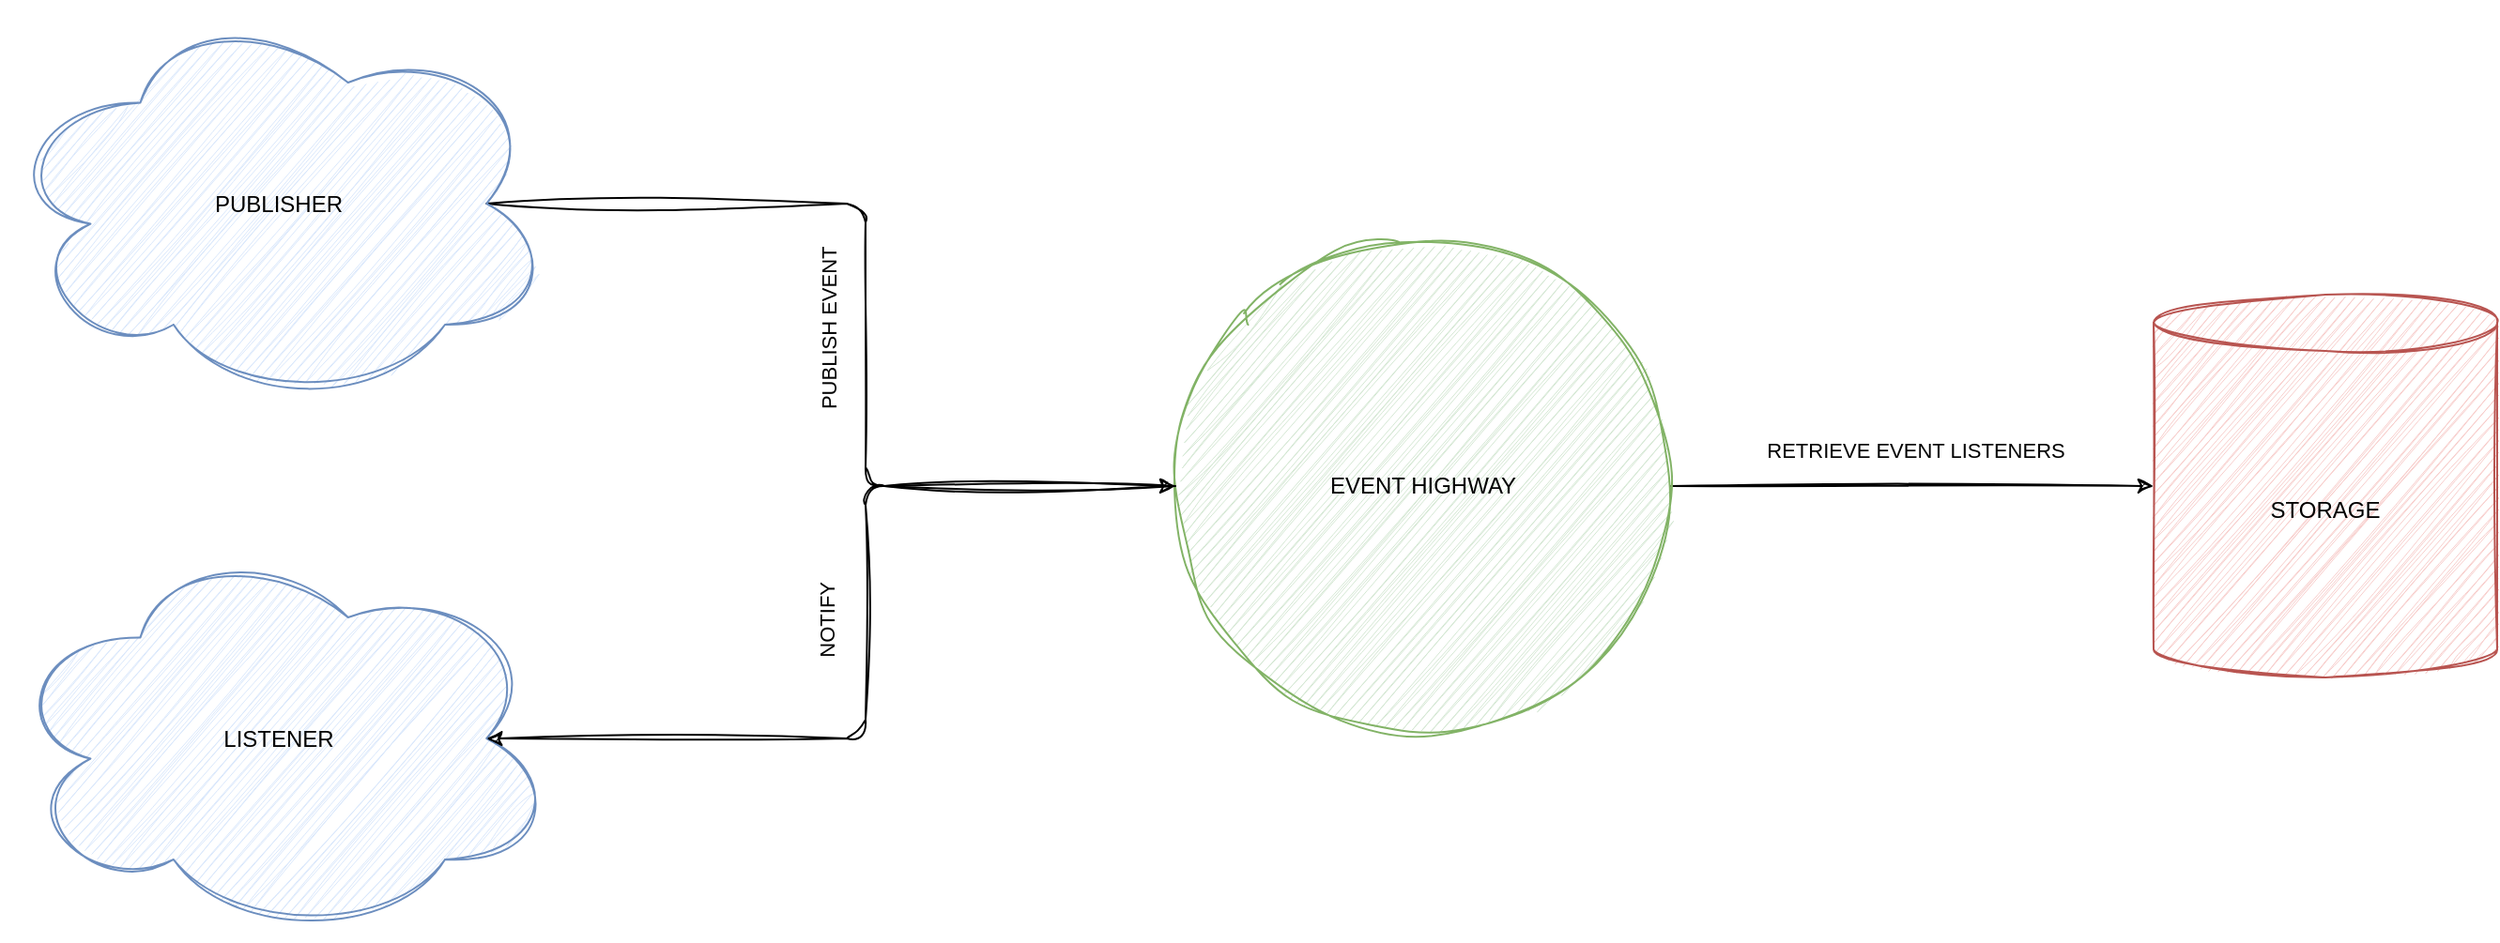 <mxfile version="24.8.3" pages="4">
  <diagram name="HLA" id="XxC78WRN62zS0wCRnzkr">
    <mxGraphModel dx="1624" dy="346" grid="0" gridSize="10" guides="1" tooltips="1" connect="1" arrows="1" fold="1" page="0" pageScale="1" pageWidth="1100" pageHeight="850" math="0" shadow="0">
      <root>
        <mxCell id="0" />
        <mxCell id="1" parent="0" />
        <mxCell id="8EI1_srN0An6A3IgLa9l-3" style="edgeStyle=orthogonalEdgeStyle;rounded=1;orthogonalLoop=1;jettySize=auto;html=1;entryX=0;entryY=0.5;entryDx=0;entryDy=0;exitX=0.875;exitY=0.5;exitDx=0;exitDy=0;exitPerimeter=0;sketch=1;curveFitting=1;jiggle=2;" edge="1" parent="1" source="8EI1_srN0An6A3IgLa9l-1" target="8EI1_srN0An6A3IgLa9l-2">
          <mxGeometry relative="1" as="geometry" />
        </mxCell>
        <mxCell id="8EI1_srN0An6A3IgLa9l-8" value="PUBLISH EVENT" style="edgeLabel;html=1;align=center;verticalAlign=middle;resizable=0;points=[];rotation=-90;sketch=1;curveFitting=1;jiggle=2;rounded=1;" vertex="1" connectable="0" parent="8EI1_srN0An6A3IgLa9l-3">
          <mxGeometry x="-0.031" y="1" relative="1" as="geometry">
            <mxPoint x="-21" y="18" as="offset" />
          </mxGeometry>
        </mxCell>
        <mxCell id="8EI1_srN0An6A3IgLa9l-9" value="NOTIFY&amp;nbsp;" style="edgeLabel;html=1;align=center;verticalAlign=middle;resizable=0;points=[];rotation=-90;sketch=1;curveFitting=1;jiggle=2;rounded=1;" vertex="1" connectable="0" parent="8EI1_srN0An6A3IgLa9l-3">
          <mxGeometry x="-0.031" y="1" relative="1" as="geometry">
            <mxPoint x="-22" y="172" as="offset" />
          </mxGeometry>
        </mxCell>
        <mxCell id="8EI1_srN0An6A3IgLa9l-1" value="PUBLISHER" style="ellipse;shape=cloud;whiteSpace=wrap;html=1;sketch=1;curveFitting=1;jiggle=2;rounded=1;fillColor=#dae8fc;strokeColor=#6c8ebf;" vertex="1" parent="1">
          <mxGeometry x="114" y="504" width="295" height="215" as="geometry" />
        </mxCell>
        <mxCell id="8EI1_srN0An6A3IgLa9l-5" style="edgeStyle=orthogonalEdgeStyle;rounded=1;orthogonalLoop=1;jettySize=auto;html=1;sketch=1;curveFitting=1;jiggle=2;" edge="1" parent="1" source="8EI1_srN0An6A3IgLa9l-2" target="8EI1_srN0An6A3IgLa9l-4">
          <mxGeometry relative="1" as="geometry" />
        </mxCell>
        <mxCell id="8EI1_srN0An6A3IgLa9l-10" value="RETRIEVE EVENT LISTENERS" style="edgeLabel;html=1;align=center;verticalAlign=middle;resizable=0;points=[];sketch=1;curveFitting=1;jiggle=2;rounded=1;" vertex="1" connectable="0" parent="8EI1_srN0An6A3IgLa9l-5">
          <mxGeometry x="-0.195" y="-1" relative="1" as="geometry">
            <mxPoint x="26" y="-20" as="offset" />
          </mxGeometry>
        </mxCell>
        <mxCell id="8EI1_srN0An6A3IgLa9l-2" value="EVENT HIGHWAY" style="ellipse;whiteSpace=wrap;html=1;aspect=fixed;sketch=1;curveFitting=1;jiggle=2;rounded=1;fillColor=#d5e8d4;strokeColor=#82b366;" vertex="1" parent="1">
          <mxGeometry x="739" y="630" width="264" height="264" as="geometry" />
        </mxCell>
        <mxCell id="8EI1_srN0An6A3IgLa9l-4" value="STORAGE" style="shape=cylinder3;whiteSpace=wrap;html=1;boundedLbl=1;backgroundOutline=1;size=15;sketch=1;curveFitting=1;jiggle=2;rounded=1;fillColor=#f8cecc;strokeColor=#b85450;" vertex="1" parent="1">
          <mxGeometry x="1260" y="660" width="183" height="204" as="geometry" />
        </mxCell>
        <mxCell id="8EI1_srN0An6A3IgLa9l-6" value="LISTENER" style="ellipse;shape=cloud;whiteSpace=wrap;html=1;sketch=1;curveFitting=1;jiggle=2;rounded=1;fillColor=#dae8fc;strokeColor=#6c8ebf;" vertex="1" parent="1">
          <mxGeometry x="114" y="789" width="295" height="215" as="geometry" />
        </mxCell>
        <mxCell id="8EI1_srN0An6A3IgLa9l-7" style="edgeStyle=orthogonalEdgeStyle;rounded=1;orthogonalLoop=1;jettySize=auto;html=1;entryX=0.875;entryY=0.5;entryDx=0;entryDy=0;entryPerimeter=0;sketch=1;curveFitting=1;jiggle=2;" edge="1" parent="1" source="8EI1_srN0An6A3IgLa9l-2" target="8EI1_srN0An6A3IgLa9l-6">
          <mxGeometry relative="1" as="geometry" />
        </mxCell>
      </root>
    </mxGraphModel>
  </diagram>
  <diagram id="oG1xivvDVFtKkFxh7Glt" name="Event Address Registrations">
    <mxGraphModel dx="1254" dy="497" grid="0" gridSize="10" guides="1" tooltips="1" connect="1" arrows="1" fold="1" page="0" pageScale="1" pageWidth="850" pageHeight="1100" math="0" shadow="0">
      <root>
        <mxCell id="0" />
        <mxCell id="1" parent="0" />
        <mxCell id="uBmHBFgnhV3q597knvi8-1" style="edgeStyle=orthogonalEdgeStyle;rounded=0;orthogonalLoop=1;jettySize=auto;html=1;entryX=0;entryY=0.5;entryDx=0;entryDy=0;sketch=1;curveFitting=1;jiggle=2;" edge="1" parent="1" source="uBmHBFgnhV3q597knvi8-2" target="uBmHBFgnhV3q597knvi8-4">
          <mxGeometry relative="1" as="geometry" />
        </mxCell>
        <mxCell id="uBmHBFgnhV3q597knvi8-2" value="Event Address Registration&lt;div&gt;Client&lt;/div&gt;" style="rounded=0;whiteSpace=wrap;html=1;sketch=1;curveFitting=1;jiggle=2;" vertex="1" parent="1">
          <mxGeometry x="-14" y="124" width="196" height="71" as="geometry" />
        </mxCell>
        <mxCell id="uBmHBFgnhV3q597knvi8-3" style="edgeStyle=orthogonalEdgeStyle;rounded=0;orthogonalLoop=1;jettySize=auto;html=1;sketch=1;curveFitting=1;jiggle=2;" edge="1" parent="1" source="uBmHBFgnhV3q597knvi8-4" target="uBmHBFgnhV3q597knvi8-6">
          <mxGeometry relative="1" as="geometry" />
        </mxCell>
        <mxCell id="uBmHBFgnhV3q597knvi8-4" value="Event Address Registration&lt;div&gt;Service&lt;/div&gt;" style="rounded=0;whiteSpace=wrap;html=1;sketch=1;curveFitting=1;jiggle=2;" vertex="1" parent="1">
          <mxGeometry x="292" y="124" width="196" height="71" as="geometry" />
        </mxCell>
        <mxCell id="uBmHBFgnhV3q597knvi8-5" style="edgeStyle=orthogonalEdgeStyle;rounded=0;orthogonalLoop=1;jettySize=auto;html=1;sketch=1;curveFitting=1;jiggle=2;" edge="1" parent="1" source="uBmHBFgnhV3q597knvi8-6" target="uBmHBFgnhV3q597knvi8-7">
          <mxGeometry relative="1" as="geometry">
            <mxPoint x="857" y="159.5" as="targetPoint" />
          </mxGeometry>
        </mxCell>
        <mxCell id="uBmHBFgnhV3q597knvi8-6" value="Event Address Registration&lt;br&gt;Storage Broker" style="rounded=0;whiteSpace=wrap;html=1;sketch=1;curveFitting=1;jiggle=2;" vertex="1" parent="1">
          <mxGeometry x="596" y="124" width="196" height="71" as="geometry" />
        </mxCell>
        <mxCell id="uBmHBFgnhV3q597knvi8-7" value="DB" style="shape=cylinder3;whiteSpace=wrap;html=1;boundedLbl=1;backgroundOutline=1;size=15;sketch=1;curveFitting=1;jiggle=2;" vertex="1" parent="1">
          <mxGeometry x="887" y="115.5" width="65" height="88" as="geometry" />
        </mxCell>
      </root>
    </mxGraphModel>
  </diagram>
  <diagram id="uXb4wuRInLPchlIGoCAI" name="Event Listener Registrations">
    <mxGraphModel dx="1521" dy="653" grid="0" gridSize="10" guides="1" tooltips="1" connect="1" arrows="1" fold="1" page="0" pageScale="1" pageWidth="850" pageHeight="1100" math="0" shadow="0">
      <root>
        <mxCell id="0" />
        <mxCell id="1" parent="0" />
        <mxCell id="tuz1qDJ2ovgHrOcDyrsE-1" style="edgeStyle=orthogonalEdgeStyle;rounded=1;orthogonalLoop=1;jettySize=auto;html=1;sketch=1;curveFitting=1;jiggle=2;" edge="1" parent="1" source="tuz1qDJ2ovgHrOcDyrsE-2" target="tuz1qDJ2ovgHrOcDyrsE-4">
          <mxGeometry relative="1" as="geometry" />
        </mxCell>
        <mxCell id="tuz1qDJ2ovgHrOcDyrsE-2" value="Event Listener Registration&lt;div&gt;Client&lt;/div&gt;" style="rounded=1;whiteSpace=wrap;html=1;sketch=1;curveFitting=1;jiggle=2;" vertex="1" parent="1">
          <mxGeometry x="-134" y="122.5" width="196" height="71" as="geometry" />
        </mxCell>
        <mxCell id="tuz1qDJ2ovgHrOcDyrsE-3" style="edgeStyle=orthogonalEdgeStyle;rounded=1;orthogonalLoop=1;jettySize=auto;html=1;sketch=1;curveFitting=1;jiggle=2;" edge="1" parent="1" source="tuz1qDJ2ovgHrOcDyrsE-4" target="tuz1qDJ2ovgHrOcDyrsE-5">
          <mxGeometry relative="1" as="geometry" />
        </mxCell>
        <mxCell id="tuz1qDJ2ovgHrOcDyrsE-4" value="Event Listener Registration&lt;div&gt;Service&lt;/div&gt;" style="rounded=1;whiteSpace=wrap;html=1;sketch=1;curveFitting=1;jiggle=2;" vertex="1" parent="1">
          <mxGeometry x="173" y="122.5" width="196" height="71" as="geometry" />
        </mxCell>
        <mxCell id="tuz1qDJ2ovgHrOcDyrsE-5" value="Event Listener Registration&lt;br&gt;Storage Broker" style="rounded=1;whiteSpace=wrap;html=1;sketch=1;curveFitting=1;jiggle=2;" vertex="1" parent="1">
          <mxGeometry x="477" y="122.5" width="196" height="71" as="geometry" />
        </mxCell>
        <mxCell id="tuz1qDJ2ovgHrOcDyrsE-6" style="edgeStyle=orthogonalEdgeStyle;rounded=1;orthogonalLoop=1;jettySize=auto;html=1;entryX=0;entryY=0.5;entryDx=0;entryDy=0;entryPerimeter=0;sketch=1;curveFitting=1;jiggle=2;" edge="1" parent="1" source="tuz1qDJ2ovgHrOcDyrsE-5" target="tuz1qDJ2ovgHrOcDyrsE-7">
          <mxGeometry relative="1" as="geometry">
            <mxPoint x="738" y="158" as="targetPoint" />
          </mxGeometry>
        </mxCell>
        <mxCell id="tuz1qDJ2ovgHrOcDyrsE-7" value="DB" style="shape=cylinder3;whiteSpace=wrap;html=1;boundedLbl=1;backgroundOutline=1;size=15;sketch=1;curveFitting=1;jiggle=2;rounded=1;" vertex="1" parent="1">
          <mxGeometry x="768" y="114" width="65" height="88" as="geometry" />
        </mxCell>
      </root>
    </mxGraphModel>
  </diagram>
  <diagram id="5xkqc2ulBoojXJ-fcWzD" name="Event Publishing">
    <mxGraphModel dx="2695" dy="870" grid="0" gridSize="10" guides="1" tooltips="1" connect="1" arrows="1" fold="1" page="0" pageScale="1" pageWidth="850" pageHeight="1100" math="0" shadow="0">
      <root>
        <mxCell id="0" />
        <mxCell id="1" parent="0" />
        <mxCell id="ia0nuqsjzbO07R-sSjLW-1" style="edgeStyle=orthogonalEdgeStyle;rounded=1;orthogonalLoop=1;jettySize=auto;html=1;sketch=1;curveFitting=1;jiggle=2;" edge="1" parent="1" source="ia0nuqsjzbO07R-sSjLW-2" target="ia0nuqsjzbO07R-sSjLW-5">
          <mxGeometry relative="1" as="geometry" />
        </mxCell>
        <mxCell id="ia0nuqsjzbO07R-sSjLW-2" value="Event Publishing Client" style="rounded=1;whiteSpace=wrap;html=1;sketch=1;curveFitting=1;jiggle=2;" vertex="1" parent="1">
          <mxGeometry x="-515" y="327.5" width="196" height="71" as="geometry" />
        </mxCell>
        <mxCell id="ia0nuqsjzbO07R-sSjLW-3" style="edgeStyle=orthogonalEdgeStyle;rounded=1;orthogonalLoop=1;jettySize=auto;html=1;entryX=0;entryY=0.5;entryDx=0;entryDy=0;sketch=1;curveFitting=1;jiggle=2;" edge="1" parent="1" source="ia0nuqsjzbO07R-sSjLW-5" target="ia0nuqsjzbO07R-sSjLW-16">
          <mxGeometry relative="1" as="geometry" />
        </mxCell>
        <mxCell id="ia0nuqsjzbO07R-sSjLW-4" style="edgeStyle=orthogonalEdgeStyle;rounded=1;orthogonalLoop=1;jettySize=auto;html=1;entryX=0;entryY=0.5;entryDx=0;entryDy=0;sketch=1;curveFitting=1;jiggle=2;" edge="1" parent="1" source="ia0nuqsjzbO07R-sSjLW-5" target="ia0nuqsjzbO07R-sSjLW-19">
          <mxGeometry relative="1" as="geometry" />
        </mxCell>
        <mxCell id="ia0nuqsjzbO07R-sSjLW-5" value="Event&lt;br&gt;Coordination Service" style="rounded=1;whiteSpace=wrap;html=1;sketch=1;curveFitting=1;jiggle=2;" vertex="1" parent="1">
          <mxGeometry x="-240" y="327.5" width="196" height="71" as="geometry" />
        </mxCell>
        <mxCell id="ia0nuqsjzbO07R-sSjLW-6" style="edgeStyle=orthogonalEdgeStyle;rounded=1;orthogonalLoop=1;jettySize=auto;html=1;sketch=1;curveFitting=1;jiggle=2;" edge="1" parent="1" source="ia0nuqsjzbO07R-sSjLW-7" target="ia0nuqsjzbO07R-sSjLW-23">
          <mxGeometry relative="1" as="geometry" />
        </mxCell>
        <mxCell id="ia0nuqsjzbO07R-sSjLW-7" value="Event Address Registeration&lt;br&gt;Service" style="rounded=1;whiteSpace=wrap;html=1;sketch=1;curveFitting=1;jiggle=2;" vertex="1" parent="1">
          <mxGeometry x="383" y="109" width="196" height="71" as="geometry" />
        </mxCell>
        <mxCell id="ia0nuqsjzbO07R-sSjLW-8" style="edgeStyle=orthogonalEdgeStyle;rounded=1;orthogonalLoop=1;jettySize=auto;html=1;sketch=1;curveFitting=1;jiggle=2;" edge="1" parent="1" source="ia0nuqsjzbO07R-sSjLW-9" target="ia0nuqsjzbO07R-sSjLW-24">
          <mxGeometry relative="1" as="geometry" />
        </mxCell>
        <mxCell id="ia0nuqsjzbO07R-sSjLW-9" value="Event Listener Registration&lt;br&gt;Service" style="rounded=1;whiteSpace=wrap;html=1;sketch=1;curveFitting=1;jiggle=2;" vertex="1" parent="1">
          <mxGeometry x="386" y="376.25" width="196" height="71" as="geometry" />
        </mxCell>
        <mxCell id="ia0nuqsjzbO07R-sSjLW-10" style="edgeStyle=orthogonalEdgeStyle;rounded=1;orthogonalLoop=1;jettySize=auto;html=1;sketch=1;curveFitting=1;jiggle=2;" edge="1" parent="1" source="ia0nuqsjzbO07R-sSjLW-11" target="ia0nuqsjzbO07R-sSjLW-30">
          <mxGeometry relative="1" as="geometry" />
        </mxCell>
        <mxCell id="ia0nuqsjzbO07R-sSjLW-11" value="Listener Event&lt;br&gt;Service" style="rounded=1;whiteSpace=wrap;html=1;sketch=1;curveFitting=1;jiggle=2;" vertex="1" parent="1">
          <mxGeometry x="385" y="623.88" width="196" height="71" as="geometry" />
        </mxCell>
        <mxCell id="ia0nuqsjzbO07R-sSjLW-14" style="edgeStyle=orthogonalEdgeStyle;rounded=1;orthogonalLoop=1;jettySize=auto;html=1;entryX=0;entryY=0.5;entryDx=0;entryDy=0;sketch=1;curveFitting=1;jiggle=2;" edge="1" parent="1" source="ia0nuqsjzbO07R-sSjLW-16" target="ia0nuqsjzbO07R-sSjLW-7">
          <mxGeometry relative="1" as="geometry" />
        </mxCell>
        <mxCell id="bdyUAi5mYZlLlgG6SYgJ-12" style="edgeStyle=orthogonalEdgeStyle;rounded=1;sketch=1;hachureGap=4;jiggle=2;curveFitting=1;orthogonalLoop=1;jettySize=auto;html=1;entryX=0;entryY=0.5;entryDx=0;entryDy=0;fontFamily=Architects Daughter;fontSource=https%3A%2F%2Ffonts.googleapis.com%2Fcss%3Ffamily%3DArchitects%2BDaughter;" edge="1" parent="1" source="ia0nuqsjzbO07R-sSjLW-16" target="bdyUAi5mYZlLlgG6SYgJ-8">
          <mxGeometry relative="1" as="geometry" />
        </mxCell>
        <mxCell id="ia0nuqsjzbO07R-sSjLW-16" value="Event&lt;div&gt;Orchestration Service&lt;/div&gt;" style="rounded=1;whiteSpace=wrap;html=1;sketch=1;curveFitting=1;jiggle=2;" vertex="1" parent="1">
          <mxGeometry x="83" y="166.5" width="196" height="71" as="geometry" />
        </mxCell>
        <mxCell id="ia0nuqsjzbO07R-sSjLW-18" style="edgeStyle=orthogonalEdgeStyle;rounded=1;orthogonalLoop=1;jettySize=auto;html=1;entryX=0;entryY=0.5;entryDx=0;entryDy=0;sketch=1;curveFitting=1;jiggle=2;" edge="1" parent="1" source="ia0nuqsjzbO07R-sSjLW-19" target="ia0nuqsjzbO07R-sSjLW-11">
          <mxGeometry relative="1" as="geometry" />
        </mxCell>
        <mxCell id="bdyUAi5mYZlLlgG6SYgJ-6" style="edgeStyle=orthogonalEdgeStyle;rounded=1;sketch=1;hachureGap=4;jiggle=2;curveFitting=1;orthogonalLoop=1;jettySize=auto;html=1;entryX=0;entryY=0.5;entryDx=0;entryDy=0;fontFamily=Architects Daughter;fontSource=https%3A%2F%2Ffonts.googleapis.com%2Fcss%3Ffamily%3DArchitects%2BDaughter;" edge="1" parent="1" source="ia0nuqsjzbO07R-sSjLW-19" target="bdyUAi5mYZlLlgG6SYgJ-2">
          <mxGeometry relative="1" as="geometry" />
        </mxCell>
        <mxCell id="bdyUAi5mYZlLlgG6SYgJ-13" style="edgeStyle=orthogonalEdgeStyle;rounded=1;sketch=1;hachureGap=4;jiggle=2;curveFitting=1;orthogonalLoop=1;jettySize=auto;html=1;entryX=0;entryY=0.5;entryDx=0;entryDy=0;fontFamily=Architects Daughter;fontSource=https%3A%2F%2Ffonts.googleapis.com%2Fcss%3Ffamily%3DArchitects%2BDaughter;" edge="1" parent="1" source="ia0nuqsjzbO07R-sSjLW-19" target="ia0nuqsjzbO07R-sSjLW-9">
          <mxGeometry relative="1" as="geometry" />
        </mxCell>
        <mxCell id="ia0nuqsjzbO07R-sSjLW-19" value="&lt;div&gt;Event Listener&amp;nbsp;&lt;/div&gt;&lt;div&gt;Orchestration Service&lt;/div&gt;" style="rounded=1;whiteSpace=wrap;html=1;sketch=1;curveFitting=1;jiggle=2;" vertex="1" parent="1">
          <mxGeometry x="83" y="494.5" width="196" height="71" as="geometry" />
        </mxCell>
        <mxCell id="ia0nuqsjzbO07R-sSjLW-20" value="DB" style="shape=cylinder3;whiteSpace=wrap;html=1;boundedLbl=1;backgroundOutline=1;size=15;sketch=1;curveFitting=1;jiggle=2;rounded=1;" vertex="1" parent="1">
          <mxGeometry x="982" y="100.5" width="65" height="88" as="geometry" />
        </mxCell>
        <mxCell id="ia0nuqsjzbO07R-sSjLW-21" value="DB" style="shape=cylinder3;whiteSpace=wrap;html=1;boundedLbl=1;backgroundOutline=1;size=15;sketch=1;curveFitting=1;jiggle=2;rounded=1;" vertex="1" parent="1">
          <mxGeometry x="981" y="368" width="67" height="87.5" as="geometry" />
        </mxCell>
        <mxCell id="ia0nuqsjzbO07R-sSjLW-22" style="edgeStyle=orthogonalEdgeStyle;rounded=1;orthogonalLoop=1;jettySize=auto;html=1;sketch=1;curveFitting=1;jiggle=2;" edge="1" parent="1" source="ia0nuqsjzbO07R-sSjLW-23" target="ia0nuqsjzbO07R-sSjLW-20">
          <mxGeometry relative="1" as="geometry" />
        </mxCell>
        <mxCell id="ia0nuqsjzbO07R-sSjLW-23" value="Event Address Registration&lt;br&gt;Storage Broker" style="rounded=1;whiteSpace=wrap;html=1;sketch=1;curveFitting=1;jiggle=2;" vertex="1" parent="1">
          <mxGeometry x="688" y="109.5" width="196" height="71" as="geometry" />
        </mxCell>
        <mxCell id="ia0nuqsjzbO07R-sSjLW-24" value="Event Listener Registration&lt;br&gt;Storage Broker" style="rounded=1;whiteSpace=wrap;html=1;sketch=1;curveFitting=1;jiggle=2;" vertex="1" parent="1">
          <mxGeometry x="691" y="376.25" width="196" height="71" as="geometry" />
        </mxCell>
        <mxCell id="ia0nuqsjzbO07R-sSjLW-25" style="edgeStyle=orthogonalEdgeStyle;rounded=1;orthogonalLoop=1;jettySize=auto;html=1;entryX=0;entryY=0.5;entryDx=0;entryDy=0;entryPerimeter=0;sketch=1;curveFitting=1;jiggle=2;" edge="1" parent="1" source="ia0nuqsjzbO07R-sSjLW-24" target="ia0nuqsjzbO07R-sSjLW-21">
          <mxGeometry relative="1" as="geometry" />
        </mxCell>
        <mxCell id="ia0nuqsjzbO07R-sSjLW-27" value="DB" style="shape=cylinder3;whiteSpace=wrap;html=1;boundedLbl=1;backgroundOutline=1;size=15;sketch=1;curveFitting=1;jiggle=2;rounded=1;" vertex="1" parent="1">
          <mxGeometry x="981" y="616" width="67" height="87.5" as="geometry" />
        </mxCell>
        <mxCell id="ia0nuqsjzbO07R-sSjLW-30" value="Listener Event&lt;br&gt;Storage Broker" style="rounded=1;whiteSpace=wrap;html=1;sketch=1;curveFitting=1;jiggle=2;" vertex="1" parent="1">
          <mxGeometry x="690" y="624.25" width="196" height="71" as="geometry" />
        </mxCell>
        <mxCell id="ia0nuqsjzbO07R-sSjLW-31" style="edgeStyle=orthogonalEdgeStyle;rounded=1;orthogonalLoop=1;jettySize=auto;html=1;entryX=0;entryY=0.5;entryDx=0;entryDy=0;entryPerimeter=0;sketch=1;curveFitting=1;jiggle=2;" edge="1" parent="1" source="ia0nuqsjzbO07R-sSjLW-30" target="ia0nuqsjzbO07R-sSjLW-27">
          <mxGeometry relative="1" as="geometry" />
        </mxCell>
        <mxCell id="bdyUAi5mYZlLlgG6SYgJ-1" style="edgeStyle=orthogonalEdgeStyle;rounded=1;orthogonalLoop=1;jettySize=auto;html=1;entryX=0;entryY=0.5;entryDx=0;entryDy=0;sketch=1;curveFitting=1;jiggle=2;" edge="1" source="bdyUAi5mYZlLlgG6SYgJ-2" target="bdyUAi5mYZlLlgG6SYgJ-5" parent="1">
          <mxGeometry relative="1" as="geometry" />
        </mxCell>
        <mxCell id="bdyUAi5mYZlLlgG6SYgJ-2" value="Listener Caller&lt;br&gt;Service" style="rounded=1;whiteSpace=wrap;html=1;sketch=1;curveFitting=1;jiggle=2;" vertex="1" parent="1">
          <mxGeometry x="386" y="495.63" width="196" height="71" as="geometry" />
        </mxCell>
        <mxCell id="bdyUAi5mYZlLlgG6SYgJ-5" value="Listener Caller&lt;br&gt;API Broker" style="rounded=1;whiteSpace=wrap;html=1;sketch=1;curveFitting=1;jiggle=2;" vertex="1" parent="1">
          <mxGeometry x="691" y="494.5" width="196" height="71" as="geometry" />
        </mxCell>
        <mxCell id="bdyUAi5mYZlLlgG6SYgJ-7" style="edgeStyle=orthogonalEdgeStyle;rounded=1;orthogonalLoop=1;jettySize=auto;html=1;entryX=0;entryY=0.5;entryDx=0;entryDy=0;sketch=1;curveFitting=1;jiggle=2;" edge="1" parent="1" source="bdyUAi5mYZlLlgG6SYgJ-8" target="bdyUAi5mYZlLlgG6SYgJ-11">
          <mxGeometry relative="1" as="geometry" />
        </mxCell>
        <mxCell id="bdyUAi5mYZlLlgG6SYgJ-8" value="Event&lt;br&gt;Service" style="rounded=1;whiteSpace=wrap;html=1;sketch=1;curveFitting=1;jiggle=2;" vertex="1" parent="1">
          <mxGeometry x="385" y="224.63" width="196" height="71" as="geometry" />
        </mxCell>
        <mxCell id="bdyUAi5mYZlLlgG6SYgJ-9" value="DB" style="shape=cylinder3;whiteSpace=wrap;html=1;boundedLbl=1;backgroundOutline=1;size=15;sketch=1;curveFitting=1;jiggle=2;rounded=1;" vertex="1" parent="1">
          <mxGeometry x="982" y="215" width="65" height="88" as="geometry" />
        </mxCell>
        <mxCell id="bdyUAi5mYZlLlgG6SYgJ-10" style="edgeStyle=orthogonalEdgeStyle;rounded=1;orthogonalLoop=1;jettySize=auto;html=1;sketch=1;curveFitting=1;jiggle=2;" edge="1" parent="1" source="bdyUAi5mYZlLlgG6SYgJ-11" target="bdyUAi5mYZlLlgG6SYgJ-9">
          <mxGeometry relative="1" as="geometry" />
        </mxCell>
        <mxCell id="bdyUAi5mYZlLlgG6SYgJ-11" value="Event&lt;br&gt;Storage Broker" style="rounded=1;whiteSpace=wrap;html=1;sketch=1;curveFitting=1;jiggle=2;" vertex="1" parent="1">
          <mxGeometry x="690" y="223.5" width="196" height="71" as="geometry" />
        </mxCell>
        <mxCell id="bdyUAi5mYZlLlgG6SYgJ-14" value="API" style="ellipse;shape=cloud;whiteSpace=wrap;html=1;rounded=1;sketch=1;hachureGap=4;jiggle=2;curveFitting=1;fontFamily=Architects Daughter;fontSource=https%3A%2F%2Ffonts.googleapis.com%2Fcss%3Ffamily%3DArchitects%2BDaughter;" vertex="1" parent="1">
          <mxGeometry x="954.5" y="486" width="120" height="80" as="geometry" />
        </mxCell>
        <mxCell id="bdyUAi5mYZlLlgG6SYgJ-15" style="edgeStyle=orthogonalEdgeStyle;rounded=1;sketch=1;hachureGap=4;jiggle=2;curveFitting=1;orthogonalLoop=1;jettySize=auto;html=1;entryX=0.16;entryY=0.55;entryDx=0;entryDy=0;entryPerimeter=0;fontFamily=Architects Daughter;fontSource=https%3A%2F%2Ffonts.googleapis.com%2Fcss%3Ffamily%3DArchitects%2BDaughter;" edge="1" parent="1" source="bdyUAi5mYZlLlgG6SYgJ-5" target="bdyUAi5mYZlLlgG6SYgJ-14">
          <mxGeometry relative="1" as="geometry" />
        </mxCell>
      </root>
    </mxGraphModel>
  </diagram>
</mxfile>
